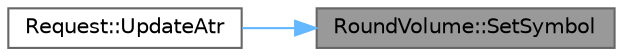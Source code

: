 digraph "RoundVolume::SetSymbol"
{
 // LATEX_PDF_SIZE
  bgcolor="transparent";
  edge [fontname=Helvetica,fontsize=10,labelfontname=Helvetica,labelfontsize=10];
  node [fontname=Helvetica,fontsize=10,shape=box,height=0.2,width=0.4];
  rankdir="RL";
  Node1 [id="Node000001",label="RoundVolume::SetSymbol",height=0.2,width=0.4,color="gray40", fillcolor="grey60", style="filled", fontcolor="black",tooltip="Sets the symbol for volume rounding."];
  Node1 -> Node2 [id="edge1_Node000001_Node000002",dir="back",color="steelblue1",style="solid",tooltip=" "];
  Node2 [id="Node000002",label="Request::UpdateAtr",height=0.2,width=0.4,color="grey40", fillcolor="white", style="filled",URL="$class_request.html#a1cb0796c7df60c4347b42de16b4cdd16",tooltip="Updates the attributes of the request."];
}
